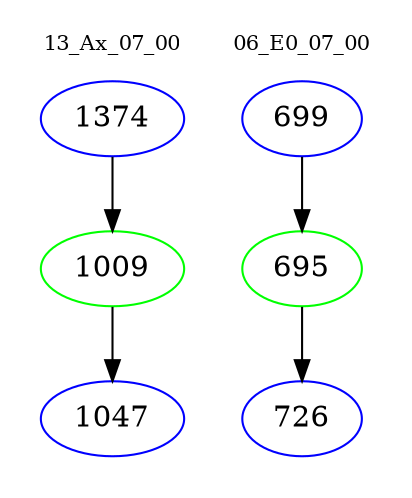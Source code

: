 digraph{
subgraph cluster_0 {
color = white
label = "13_Ax_07_00";
fontsize=10;
T0_1374 [label="1374", color="blue"]
T0_1374 -> T0_1009 [color="black"]
T0_1009 [label="1009", color="green"]
T0_1009 -> T0_1047 [color="black"]
T0_1047 [label="1047", color="blue"]
}
subgraph cluster_1 {
color = white
label = "06_E0_07_00";
fontsize=10;
T1_699 [label="699", color="blue"]
T1_699 -> T1_695 [color="black"]
T1_695 [label="695", color="green"]
T1_695 -> T1_726 [color="black"]
T1_726 [label="726", color="blue"]
}
}
